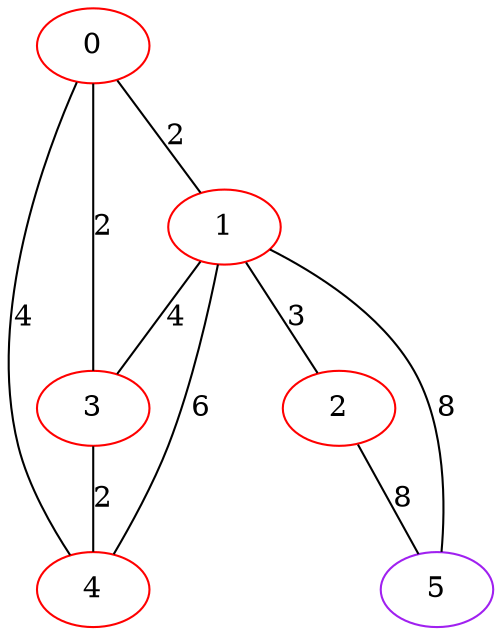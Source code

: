 graph "" {
0 [color=red, weight=1];
1 [color=red, weight=1];
2 [color=red, weight=1];
3 [color=red, weight=1];
4 [color=red, weight=1];
5 [color=purple, weight=4];
0 -- 1  [key=0, label=2];
0 -- 3  [key=0, label=2];
0 -- 4  [key=0, label=4];
1 -- 2  [key=0, label=3];
1 -- 3  [key=0, label=4];
1 -- 4  [key=0, label=6];
1 -- 5  [key=0, label=8];
2 -- 5  [key=0, label=8];
3 -- 4  [key=0, label=2];
}
